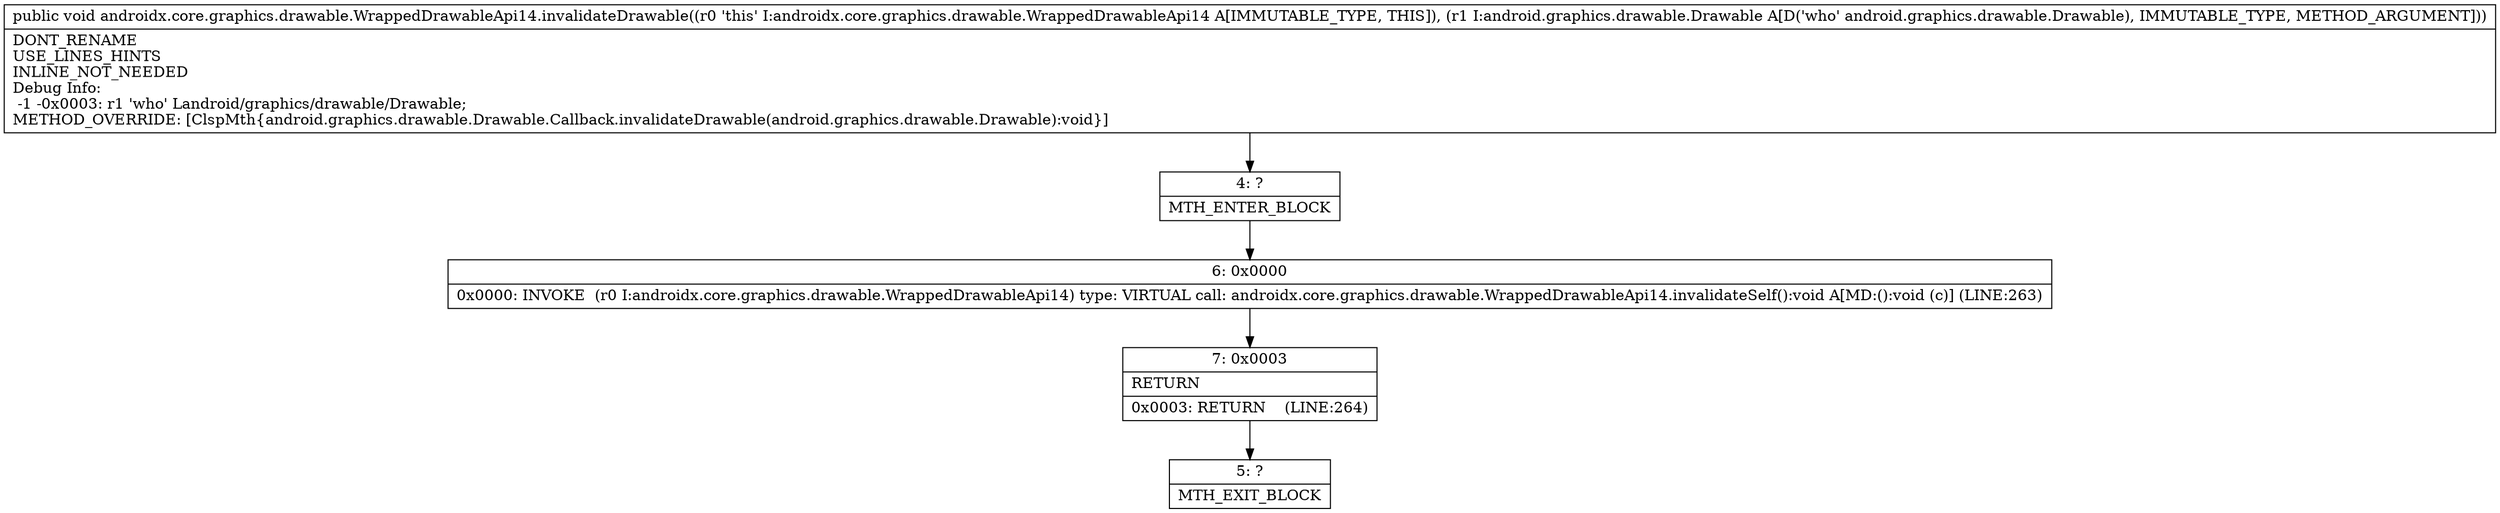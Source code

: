 digraph "CFG forandroidx.core.graphics.drawable.WrappedDrawableApi14.invalidateDrawable(Landroid\/graphics\/drawable\/Drawable;)V" {
Node_4 [shape=record,label="{4\:\ ?|MTH_ENTER_BLOCK\l}"];
Node_6 [shape=record,label="{6\:\ 0x0000|0x0000: INVOKE  (r0 I:androidx.core.graphics.drawable.WrappedDrawableApi14) type: VIRTUAL call: androidx.core.graphics.drawable.WrappedDrawableApi14.invalidateSelf():void A[MD:():void (c)] (LINE:263)\l}"];
Node_7 [shape=record,label="{7\:\ 0x0003|RETURN\l|0x0003: RETURN    (LINE:264)\l}"];
Node_5 [shape=record,label="{5\:\ ?|MTH_EXIT_BLOCK\l}"];
MethodNode[shape=record,label="{public void androidx.core.graphics.drawable.WrappedDrawableApi14.invalidateDrawable((r0 'this' I:androidx.core.graphics.drawable.WrappedDrawableApi14 A[IMMUTABLE_TYPE, THIS]), (r1 I:android.graphics.drawable.Drawable A[D('who' android.graphics.drawable.Drawable), IMMUTABLE_TYPE, METHOD_ARGUMENT]))  | DONT_RENAME\lUSE_LINES_HINTS\lINLINE_NOT_NEEDED\lDebug Info:\l  \-1 \-0x0003: r1 'who' Landroid\/graphics\/drawable\/Drawable;\lMETHOD_OVERRIDE: [ClspMth\{android.graphics.drawable.Drawable.Callback.invalidateDrawable(android.graphics.drawable.Drawable):void\}]\l}"];
MethodNode -> Node_4;Node_4 -> Node_6;
Node_6 -> Node_7;
Node_7 -> Node_5;
}

